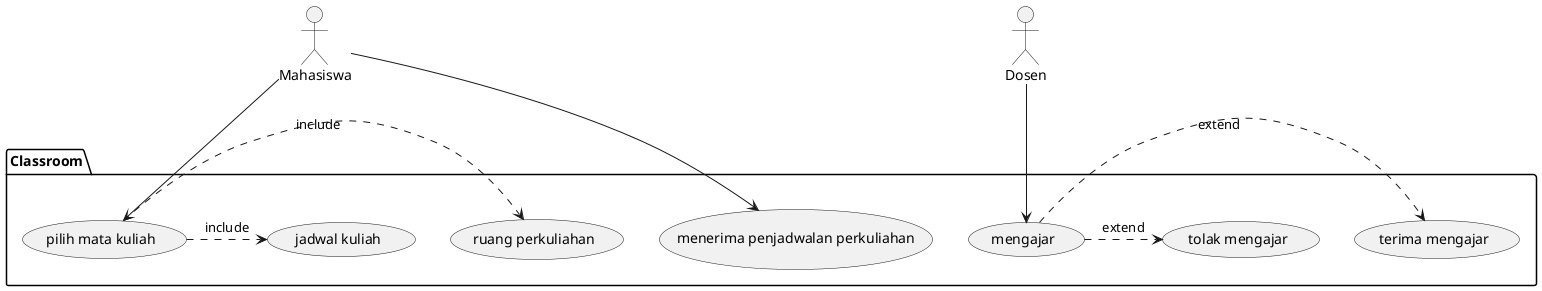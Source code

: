 @startuml Academic

actor Mahasiswa as mhs 
actor Dosen as dsn 

package Classroom {
    usecase "pilih mata kuliah" as U1
    usecase "jadwal kuliah" as U2
    usecase "ruang perkuliahan" as U3
    usecase "menerima penjadwalan perkuliahan" as U4
    usecase "mengajar" as U7
    usecase "terima mengajar" as U5
    usecase "tolak mengajar" as U6

}

mhs --> U1
U1 .> U2 : include
U1 .> U3 : include
mhs --> U4
dsn --> U7
U7 .> U6 : extend
U7 .> U5 : extend

@enduml
